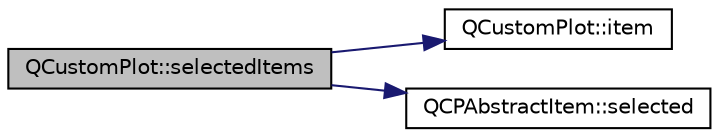digraph "QCustomPlot::selectedItems"
{
  edge [fontname="Helvetica",fontsize="10",labelfontname="Helvetica",labelfontsize="10"];
  node [fontname="Helvetica",fontsize="10",shape=record];
  rankdir="LR";
  Node863 [label="QCustomPlot::selectedItems",height=0.2,width=0.4,color="black", fillcolor="grey75", style="filled", fontcolor="black"];
  Node863 -> Node864 [color="midnightblue",fontsize="10",style="solid",fontname="Helvetica"];
  Node864 [label="QCustomPlot::item",height=0.2,width=0.4,color="black", fillcolor="white", style="filled",URL="$dd/d9b/class_q_custom_plot.html#a12eb2a283cf10a8a9176c01c0443e83e"];
  Node863 -> Node865 [color="midnightblue",fontsize="10",style="solid",fontname="Helvetica"];
  Node865 [label="QCPAbstractItem::selected",height=0.2,width=0.4,color="black", fillcolor="white", style="filled",URL="$da/d6a/class_q_c_p_abstract_item.html#aa069fba320a13639f119f82ad29ead96"];
}

